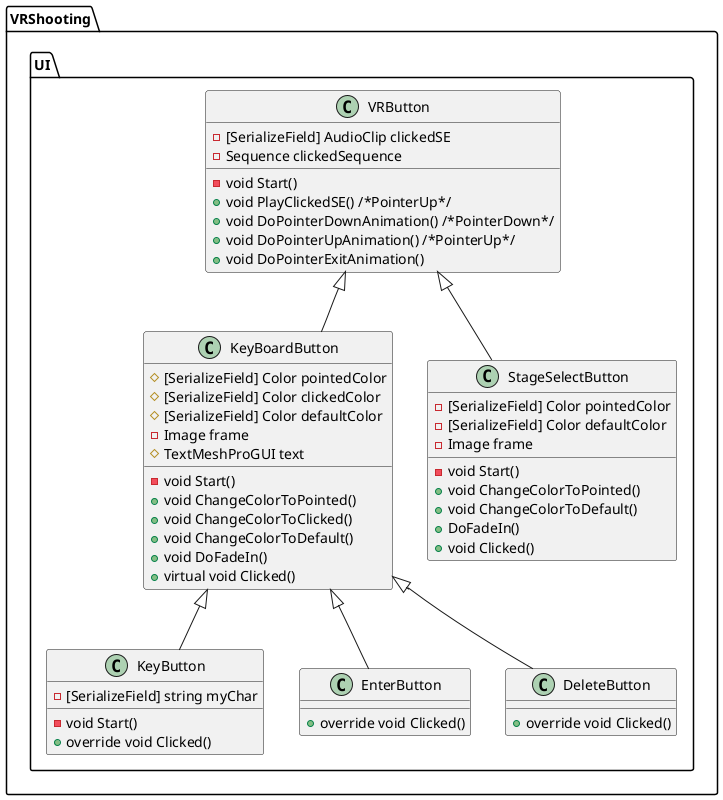 @startuml

package VRShooting
{
    package UI
    {   
        class VRButton
        {
            - [SerializeField] AudioClip clickedSE
            - Sequence clickedSequence 
            - void Start()
            + void PlayClickedSE() /*PointerUp*/
            + void DoPointerDownAnimation() /*PointerDown*/
            + void DoPointerUpAnimation() /*PointerUp*/
            + void DoPointerExitAnimation()
        }
        
        class KeyBoardButton
        {
           # [SerializeField] Color pointedColor
           # [SerializeField] Color clickedColor
           # [SerializeField] Color defaultColor
           - Image frame
           # TextMeshProGUI text
           - void Start()
           + void ChangeColorToPointed() 
           + void ChangeColorToClicked()
           + void ChangeColorToDefault() 
           + void DoFadeIn()
           + virtual void Clicked()
        }
        
        class StageSelectButton
        {
           - [SerializeField] Color pointedColor
           - [SerializeField] Color defaultColor
           - Image frame 
           - void Start()
           + void ChangeColorToPointed() 
           + void ChangeColorToDefault()  
           + DoFadeIn()
           + void Clicked()
        }
        
        class KeyButton
        {
            - [SerializeField] string myChar
            - void Start()
           + override void Clicked()
        }
        
        class EnterButton
        {
            + override void Clicked()
        }
        
        class DeleteButton
        {
           + override void Clicked()
        } 
        
        VRButton <|-- StageSelectButton
        VRButton <|-- KeyBoardButton
        KeyBoardButton <|-- KeyButton
        KeyBoardButton <|-- DeleteButton
        KeyBoardButton <|-- EnterButton
        
    }
}
@enduml